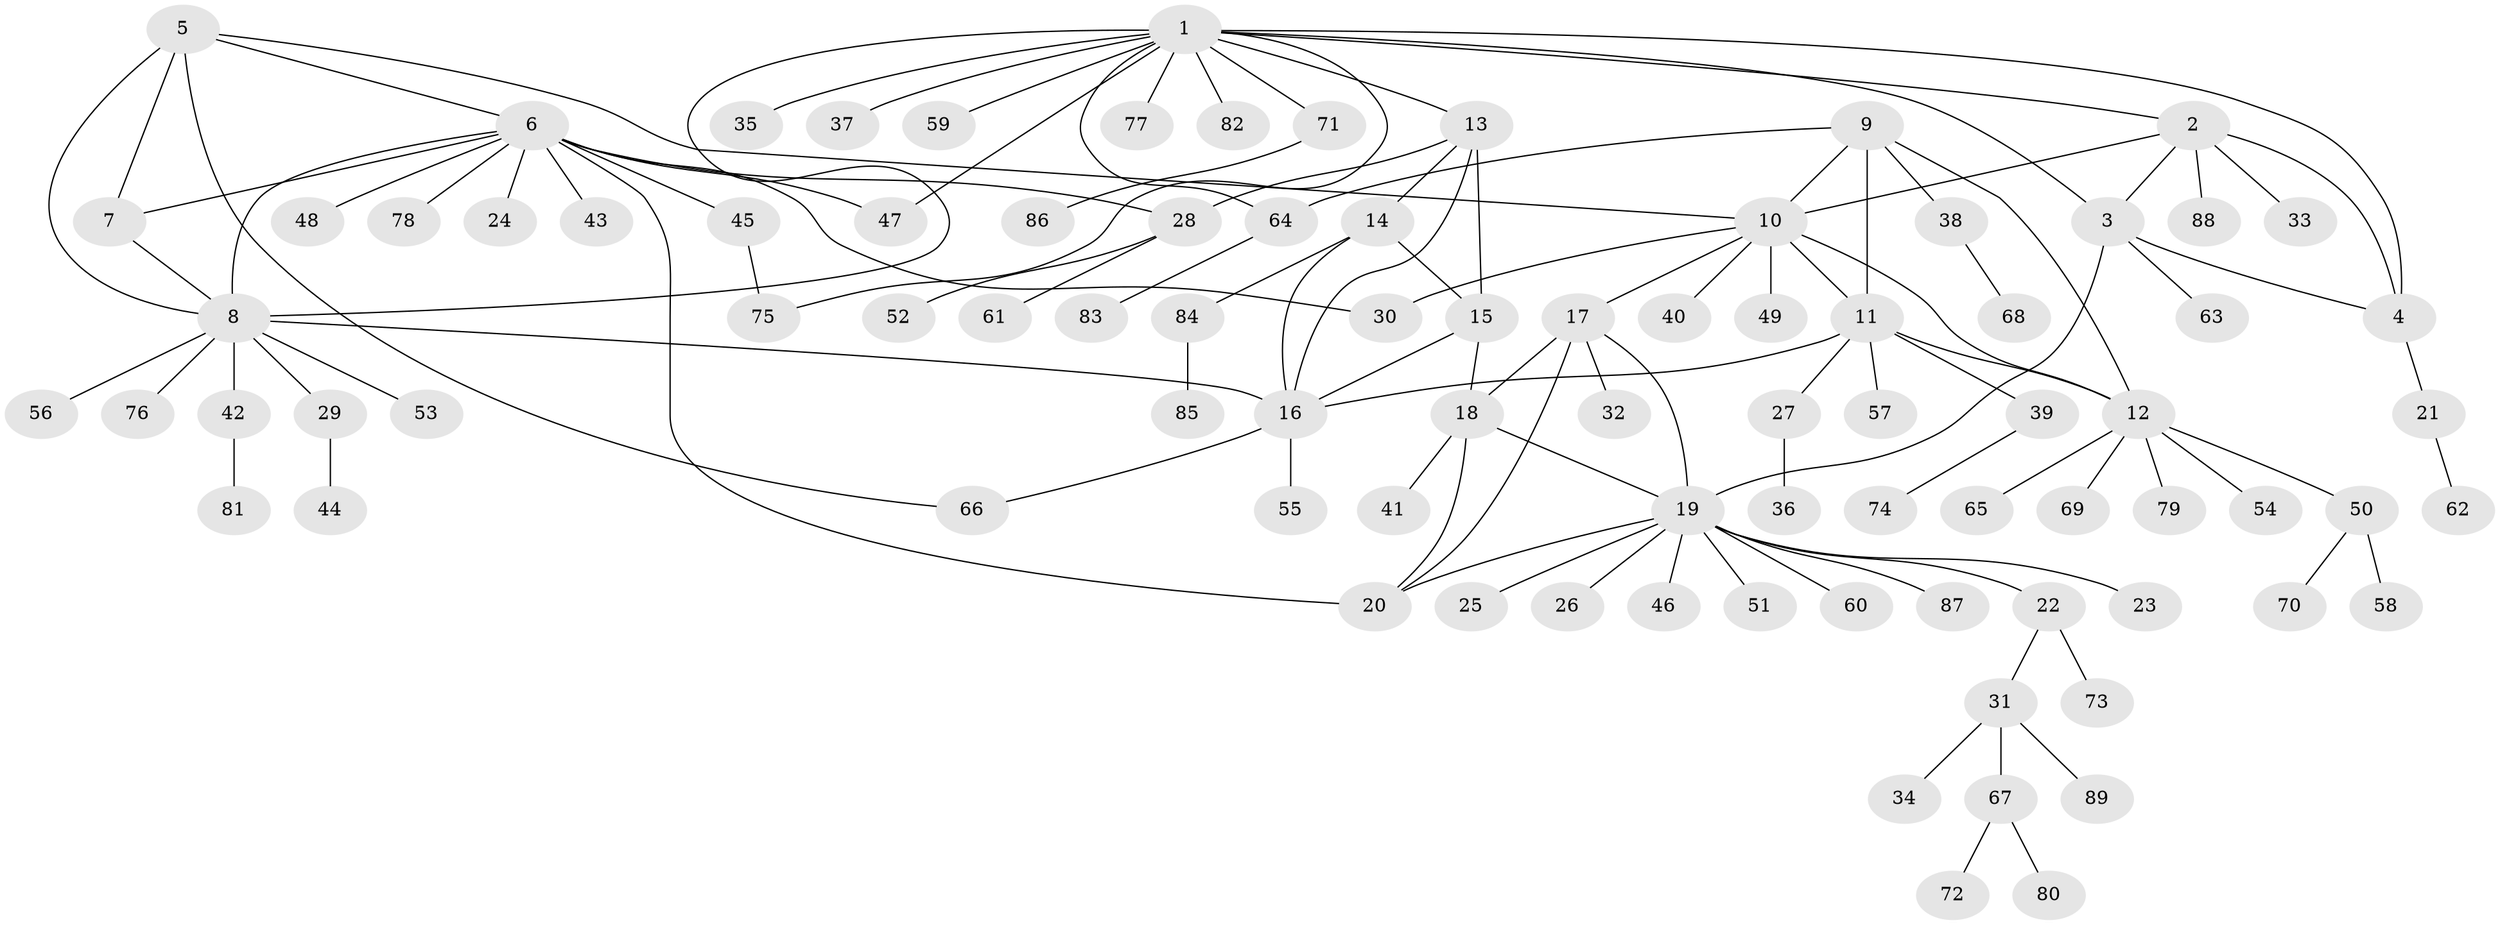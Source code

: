 // Generated by graph-tools (version 1.1) at 2025/15/03/09/25 04:15:46]
// undirected, 89 vertices, 115 edges
graph export_dot {
graph [start="1"]
  node [color=gray90,style=filled];
  1;
  2;
  3;
  4;
  5;
  6;
  7;
  8;
  9;
  10;
  11;
  12;
  13;
  14;
  15;
  16;
  17;
  18;
  19;
  20;
  21;
  22;
  23;
  24;
  25;
  26;
  27;
  28;
  29;
  30;
  31;
  32;
  33;
  34;
  35;
  36;
  37;
  38;
  39;
  40;
  41;
  42;
  43;
  44;
  45;
  46;
  47;
  48;
  49;
  50;
  51;
  52;
  53;
  54;
  55;
  56;
  57;
  58;
  59;
  60;
  61;
  62;
  63;
  64;
  65;
  66;
  67;
  68;
  69;
  70;
  71;
  72;
  73;
  74;
  75;
  76;
  77;
  78;
  79;
  80;
  81;
  82;
  83;
  84;
  85;
  86;
  87;
  88;
  89;
  1 -- 2;
  1 -- 3;
  1 -- 4;
  1 -- 8;
  1 -- 13;
  1 -- 35;
  1 -- 37;
  1 -- 47;
  1 -- 59;
  1 -- 64;
  1 -- 71;
  1 -- 75;
  1 -- 77;
  1 -- 82;
  2 -- 3;
  2 -- 4;
  2 -- 10;
  2 -- 33;
  2 -- 88;
  3 -- 4;
  3 -- 19;
  3 -- 63;
  4 -- 21;
  5 -- 6;
  5 -- 7;
  5 -- 8;
  5 -- 10;
  5 -- 66;
  6 -- 7;
  6 -- 8;
  6 -- 20;
  6 -- 24;
  6 -- 28;
  6 -- 30;
  6 -- 43;
  6 -- 45;
  6 -- 47;
  6 -- 48;
  6 -- 78;
  7 -- 8;
  8 -- 16;
  8 -- 29;
  8 -- 42;
  8 -- 53;
  8 -- 56;
  8 -- 76;
  9 -- 10;
  9 -- 11;
  9 -- 12;
  9 -- 38;
  9 -- 64;
  10 -- 11;
  10 -- 12;
  10 -- 17;
  10 -- 30;
  10 -- 40;
  10 -- 49;
  11 -- 12;
  11 -- 16;
  11 -- 27;
  11 -- 39;
  11 -- 57;
  12 -- 50;
  12 -- 54;
  12 -- 65;
  12 -- 69;
  12 -- 79;
  13 -- 14;
  13 -- 15;
  13 -- 16;
  13 -- 28;
  14 -- 15;
  14 -- 16;
  14 -- 84;
  15 -- 16;
  15 -- 18;
  16 -- 55;
  16 -- 66;
  17 -- 18;
  17 -- 19;
  17 -- 20;
  17 -- 32;
  18 -- 19;
  18 -- 20;
  18 -- 41;
  19 -- 20;
  19 -- 22;
  19 -- 23;
  19 -- 25;
  19 -- 26;
  19 -- 46;
  19 -- 51;
  19 -- 60;
  19 -- 87;
  21 -- 62;
  22 -- 31;
  22 -- 73;
  27 -- 36;
  28 -- 52;
  28 -- 61;
  29 -- 44;
  31 -- 34;
  31 -- 67;
  31 -- 89;
  38 -- 68;
  39 -- 74;
  42 -- 81;
  45 -- 75;
  50 -- 58;
  50 -- 70;
  64 -- 83;
  67 -- 72;
  67 -- 80;
  71 -- 86;
  84 -- 85;
}
